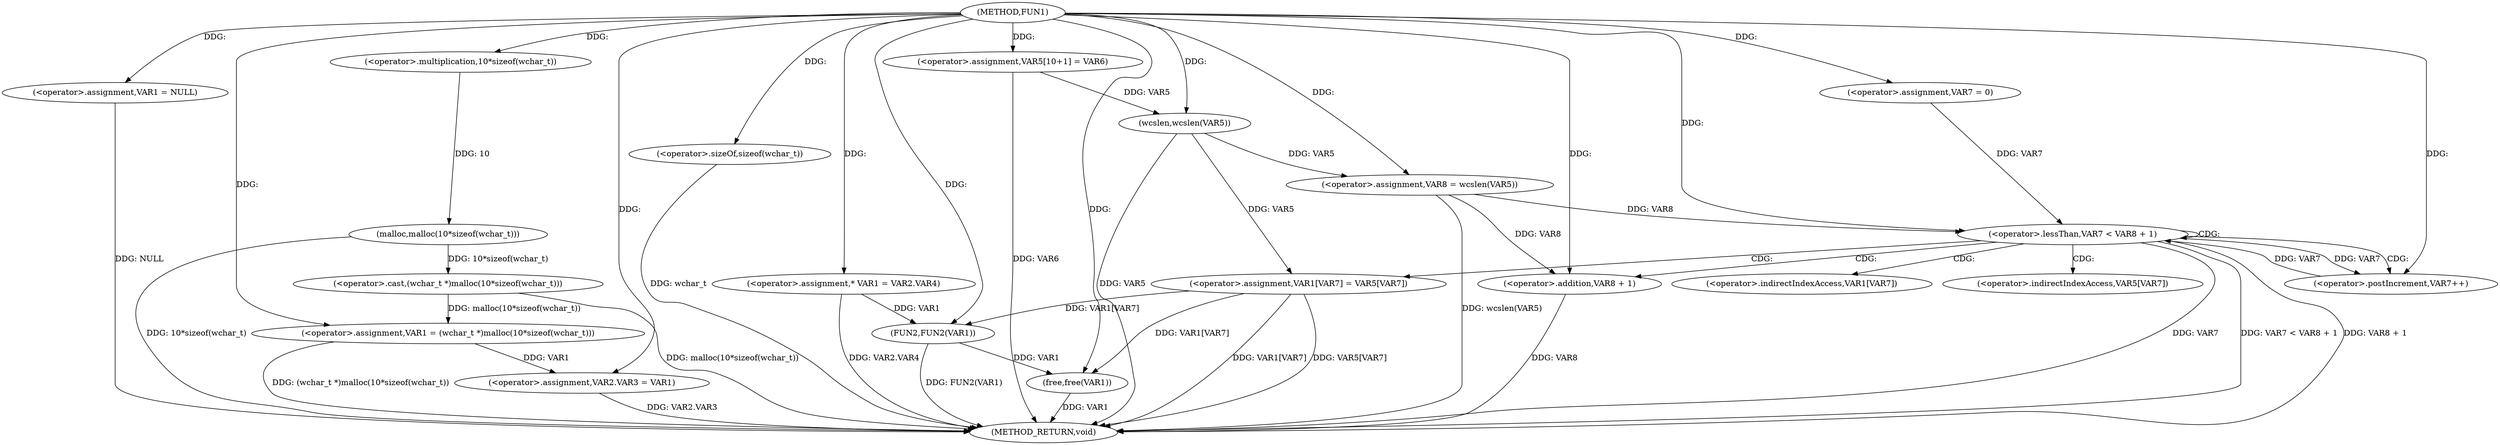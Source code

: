 digraph FUN1 {  
"1000100" [label = "(METHOD,FUN1)" ]
"1000162" [label = "(METHOD_RETURN,void)" ]
"1000104" [label = "(<operator>.assignment,VAR1 = NULL)" ]
"1000107" [label = "(<operator>.assignment,VAR1 = (wchar_t *)malloc(10*sizeof(wchar_t)))" ]
"1000109" [label = "(<operator>.cast,(wchar_t *)malloc(10*sizeof(wchar_t)))" ]
"1000111" [label = "(malloc,malloc(10*sizeof(wchar_t)))" ]
"1000112" [label = "(<operator>.multiplication,10*sizeof(wchar_t))" ]
"1000114" [label = "(<operator>.sizeOf,sizeof(wchar_t))" ]
"1000116" [label = "(<operator>.assignment,VAR2.VAR3 = VAR1)" ]
"1000123" [label = "(<operator>.assignment,* VAR1 = VAR2.VAR4)" ]
"1000130" [label = "(<operator>.assignment,VAR5[10+1] = VAR6)" ]
"1000135" [label = "(<operator>.assignment,VAR8 = wcslen(VAR5))" ]
"1000137" [label = "(wcslen,wcslen(VAR5))" ]
"1000140" [label = "(<operator>.assignment,VAR7 = 0)" ]
"1000143" [label = "(<operator>.lessThan,VAR7 < VAR8 + 1)" ]
"1000145" [label = "(<operator>.addition,VAR8 + 1)" ]
"1000148" [label = "(<operator>.postIncrement,VAR7++)" ]
"1000151" [label = "(<operator>.assignment,VAR1[VAR7] = VAR5[VAR7])" ]
"1000158" [label = "(FUN2,FUN2(VAR1))" ]
"1000160" [label = "(free,free(VAR1))" ]
"1000152" [label = "(<operator>.indirectIndexAccess,VAR1[VAR7])" ]
"1000155" [label = "(<operator>.indirectIndexAccess,VAR5[VAR7])" ]
  "1000116" -> "1000162"  [ label = "DDG: VAR2.VAR3"] 
  "1000123" -> "1000162"  [ label = "DDG: VAR2.VAR4"] 
  "1000114" -> "1000162"  [ label = "DDG: wchar_t"] 
  "1000111" -> "1000162"  [ label = "DDG: 10*sizeof(wchar_t)"] 
  "1000137" -> "1000162"  [ label = "DDG: VAR5"] 
  "1000145" -> "1000162"  [ label = "DDG: VAR8"] 
  "1000130" -> "1000162"  [ label = "DDG: VAR6"] 
  "1000151" -> "1000162"  [ label = "DDG: VAR1[VAR7]"] 
  "1000151" -> "1000162"  [ label = "DDG: VAR5[VAR7]"] 
  "1000158" -> "1000162"  [ label = "DDG: FUN2(VAR1)"] 
  "1000143" -> "1000162"  [ label = "DDG: VAR7"] 
  "1000143" -> "1000162"  [ label = "DDG: VAR7 < VAR8 + 1"] 
  "1000143" -> "1000162"  [ label = "DDG: VAR8 + 1"] 
  "1000109" -> "1000162"  [ label = "DDG: malloc(10*sizeof(wchar_t))"] 
  "1000160" -> "1000162"  [ label = "DDG: VAR1"] 
  "1000135" -> "1000162"  [ label = "DDG: wcslen(VAR5)"] 
  "1000104" -> "1000162"  [ label = "DDG: NULL"] 
  "1000107" -> "1000162"  [ label = "DDG: (wchar_t *)malloc(10*sizeof(wchar_t))"] 
  "1000100" -> "1000104"  [ label = "DDG: "] 
  "1000109" -> "1000107"  [ label = "DDG: malloc(10*sizeof(wchar_t))"] 
  "1000100" -> "1000107"  [ label = "DDG: "] 
  "1000111" -> "1000109"  [ label = "DDG: 10*sizeof(wchar_t)"] 
  "1000112" -> "1000111"  [ label = "DDG: 10"] 
  "1000100" -> "1000112"  [ label = "DDG: "] 
  "1000100" -> "1000114"  [ label = "DDG: "] 
  "1000107" -> "1000116"  [ label = "DDG: VAR1"] 
  "1000100" -> "1000116"  [ label = "DDG: "] 
  "1000100" -> "1000123"  [ label = "DDG: "] 
  "1000100" -> "1000130"  [ label = "DDG: "] 
  "1000137" -> "1000135"  [ label = "DDG: VAR5"] 
  "1000100" -> "1000135"  [ label = "DDG: "] 
  "1000130" -> "1000137"  [ label = "DDG: VAR5"] 
  "1000100" -> "1000137"  [ label = "DDG: "] 
  "1000100" -> "1000140"  [ label = "DDG: "] 
  "1000140" -> "1000143"  [ label = "DDG: VAR7"] 
  "1000148" -> "1000143"  [ label = "DDG: VAR7"] 
  "1000100" -> "1000143"  [ label = "DDG: "] 
  "1000135" -> "1000143"  [ label = "DDG: VAR8"] 
  "1000135" -> "1000145"  [ label = "DDG: VAR8"] 
  "1000100" -> "1000145"  [ label = "DDG: "] 
  "1000143" -> "1000148"  [ label = "DDG: VAR7"] 
  "1000100" -> "1000148"  [ label = "DDG: "] 
  "1000137" -> "1000151"  [ label = "DDG: VAR5"] 
  "1000151" -> "1000158"  [ label = "DDG: VAR1[VAR7]"] 
  "1000123" -> "1000158"  [ label = "DDG: VAR1"] 
  "1000100" -> "1000158"  [ label = "DDG: "] 
  "1000158" -> "1000160"  [ label = "DDG: VAR1"] 
  "1000151" -> "1000160"  [ label = "DDG: VAR1[VAR7]"] 
  "1000100" -> "1000160"  [ label = "DDG: "] 
  "1000143" -> "1000155"  [ label = "CDG: "] 
  "1000143" -> "1000151"  [ label = "CDG: "] 
  "1000143" -> "1000145"  [ label = "CDG: "] 
  "1000143" -> "1000152"  [ label = "CDG: "] 
  "1000143" -> "1000148"  [ label = "CDG: "] 
  "1000143" -> "1000143"  [ label = "CDG: "] 
}
